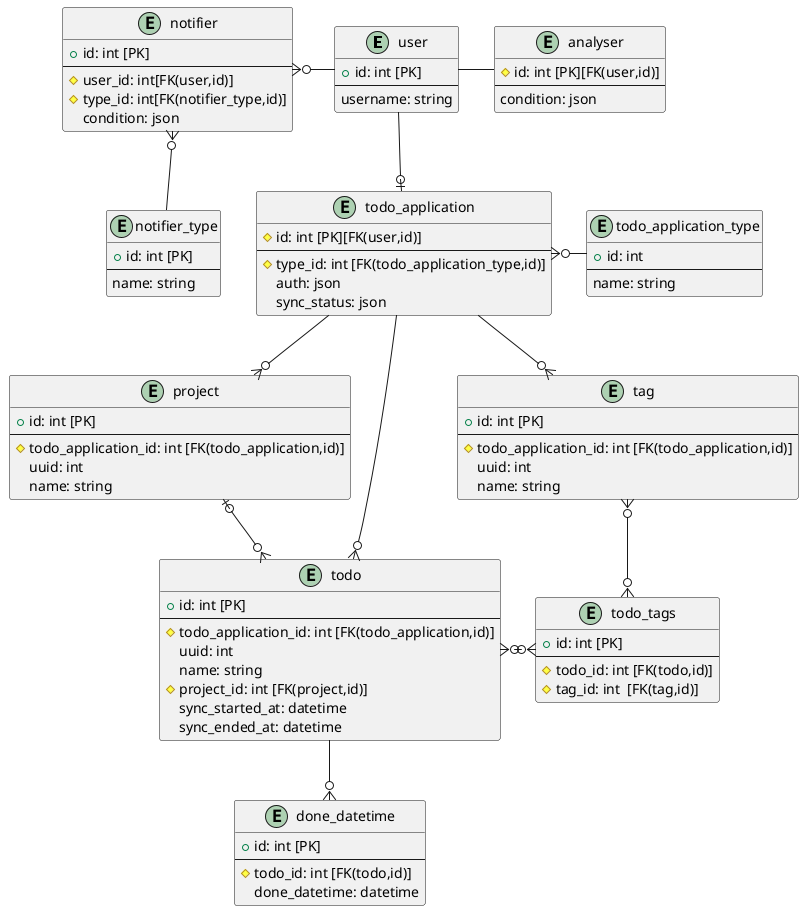 @startuml
'https://plantuml.com/class-diagram

hide empty members

entity user {
+id: int [PK]
--
username: string
}

entity todo_application {
# id: int [PK][FK(user,id)]
--
# type_id: int [FK(todo_application_type,id)]
auth: json /'authのDataの持ち方に合わせる'/
sync_status: json
}

entity todo_application_type {
+ id: int
--
name: string
}

entity todo {
+id: int [PK]
--
#todo_application_id: int [FK(todo_application,id)]
uuid: int
name: string
#project_id: int [FK(project,id)]
sync_started_at: datetime
sync_ended_at: datetime
}

entity todo_tags {
+id: int [PK]
--
#todo_id: int [FK(todo,id)]
#tag_id: int  [FK(tag,id)]
}

entity done_datetime {
+id: int [PK]
--
#todo_id: int [FK(todo,id)]
done_datetime: datetime
}

entity project {
+id: int [PK]
--
#todo_application_id: int [FK(todo_application,id)]
uuid: int
name: string
}

entity tag {
+id: int [PK]
--
#todo_application_id: int [FK(todo_application,id)]
uuid: int
name: string
}

entity analyser {
# id: int [PK][FK(user,id)]
--
condition: json
}

entity notifier {
+ id: int [PK]
--
# user_id: int[FK(user,id)]
# type_id: int[FK(notifier_type,id)]
condition: json
}

entity notifier_type {
+ id: int [PK]
--
name: string
}

user --o| todo_application
user - analyser
user -left-o{ notifier
notifier }o-- notifier_type

todo_application }o- todo_application_type
todo_application ---o{ todo
todo_application -o{ project
todo_application --o{ tag
project |o--o{ todo
tag }o--o{ todo_tags
todo }o-o{ todo_tags
todo --o{ done_datetime

@enduml
